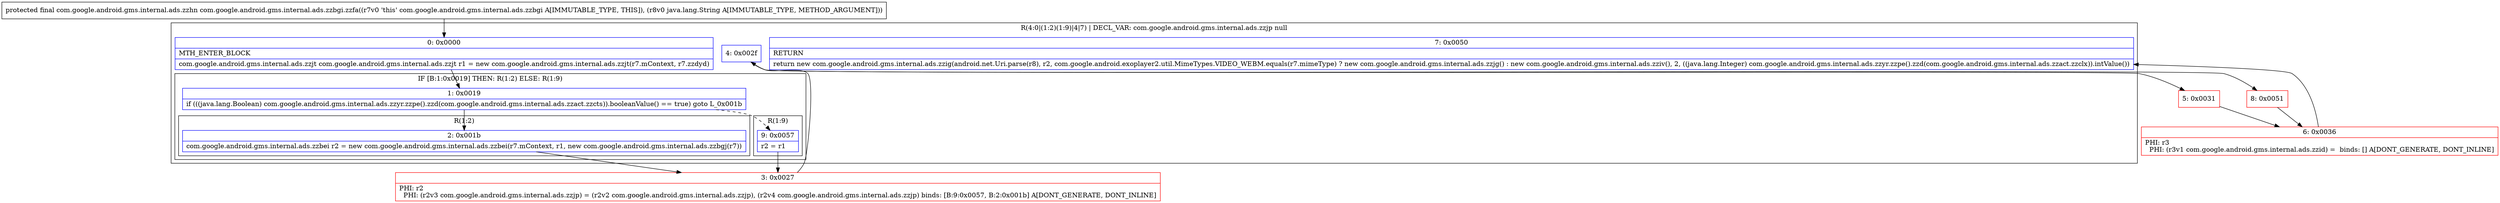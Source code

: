 digraph "CFG forcom.google.android.gms.internal.ads.zzbgi.zzfa(Ljava\/lang\/String;)Lcom\/google\/android\/gms\/internal\/ads\/zzhn;" {
subgraph cluster_Region_1020298187 {
label = "R(4:0|(1:2)(1:9)|4|7) | DECL_VAR: com.google.android.gms.internal.ads.zzjp null\l";
node [shape=record,color=blue];
Node_0 [shape=record,label="{0\:\ 0x0000|MTH_ENTER_BLOCK\l|com.google.android.gms.internal.ads.zzjt com.google.android.gms.internal.ads.zzjt r1 = new com.google.android.gms.internal.ads.zzjt(r7.mContext, r7.zzdyd)\l}"];
subgraph cluster_IfRegion_1933305584 {
label = "IF [B:1:0x0019] THEN: R(1:2) ELSE: R(1:9)";
node [shape=record,color=blue];
Node_1 [shape=record,label="{1\:\ 0x0019|if (((java.lang.Boolean) com.google.android.gms.internal.ads.zzyr.zzpe().zzd(com.google.android.gms.internal.ads.zzact.zzcts)).booleanValue() == true) goto L_0x001b\l}"];
subgraph cluster_Region_2143709120 {
label = "R(1:2)";
node [shape=record,color=blue];
Node_2 [shape=record,label="{2\:\ 0x001b|com.google.android.gms.internal.ads.zzbei r2 = new com.google.android.gms.internal.ads.zzbei(r7.mContext, r1, new com.google.android.gms.internal.ads.zzbgj(r7))\l}"];
}
subgraph cluster_Region_1023083852 {
label = "R(1:9)";
node [shape=record,color=blue];
Node_9 [shape=record,label="{9\:\ 0x0057|r2 = r1\l}"];
}
}
Node_4 [shape=record,label="{4\:\ 0x002f}"];
Node_7 [shape=record,label="{7\:\ 0x0050|RETURN\l|return new com.google.android.gms.internal.ads.zzig(android.net.Uri.parse(r8), r2, com.google.android.exoplayer2.util.MimeTypes.VIDEO_WEBM.equals(r7.mimeType) ? new com.google.android.gms.internal.ads.zzjg() : new com.google.android.gms.internal.ads.zziv(), 2, ((java.lang.Integer) com.google.android.gms.internal.ads.zzyr.zzpe().zzd(com.google.android.gms.internal.ads.zzact.zzclx)).intValue())\l}"];
}
Node_3 [shape=record,color=red,label="{3\:\ 0x0027|PHI: r2 \l  PHI: (r2v3 com.google.android.gms.internal.ads.zzjp) = (r2v2 com.google.android.gms.internal.ads.zzjp), (r2v4 com.google.android.gms.internal.ads.zzjp) binds: [B:9:0x0057, B:2:0x001b] A[DONT_GENERATE, DONT_INLINE]\l}"];
Node_5 [shape=record,color=red,label="{5\:\ 0x0031}"];
Node_6 [shape=record,color=red,label="{6\:\ 0x0036|PHI: r3 \l  PHI: (r3v1 com.google.android.gms.internal.ads.zzid) =  binds: [] A[DONT_GENERATE, DONT_INLINE]\l}"];
Node_8 [shape=record,color=red,label="{8\:\ 0x0051}"];
MethodNode[shape=record,label="{protected final com.google.android.gms.internal.ads.zzhn com.google.android.gms.internal.ads.zzbgi.zzfa((r7v0 'this' com.google.android.gms.internal.ads.zzbgi A[IMMUTABLE_TYPE, THIS]), (r8v0 java.lang.String A[IMMUTABLE_TYPE, METHOD_ARGUMENT])) }"];
MethodNode -> Node_0;
Node_0 -> Node_1;
Node_1 -> Node_2;
Node_1 -> Node_9[style=dashed];
Node_2 -> Node_3;
Node_9 -> Node_3;
Node_4 -> Node_5;
Node_4 -> Node_8;
Node_3 -> Node_4;
Node_5 -> Node_6;
Node_6 -> Node_7;
Node_8 -> Node_6;
}

